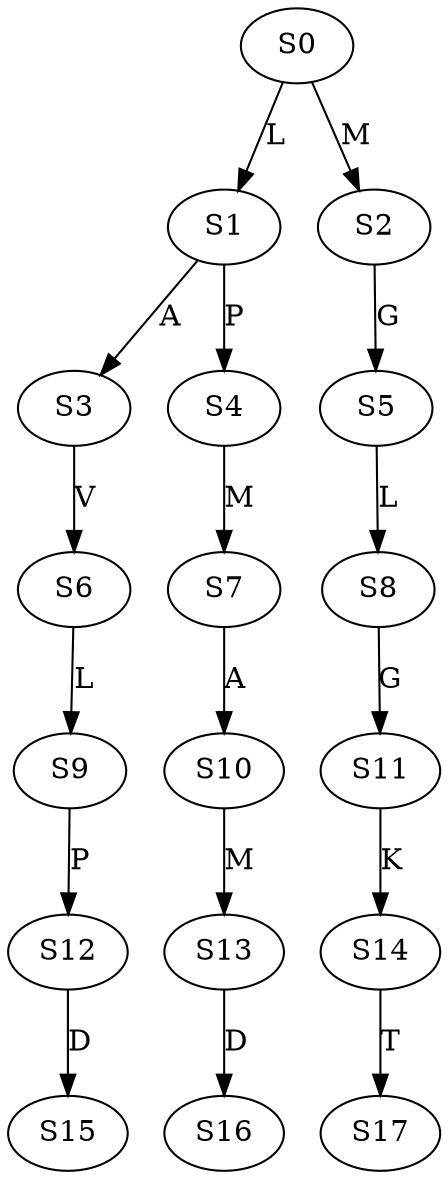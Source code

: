 strict digraph  {
	S0 -> S1 [ label = L ];
	S0 -> S2 [ label = M ];
	S1 -> S3 [ label = A ];
	S1 -> S4 [ label = P ];
	S2 -> S5 [ label = G ];
	S3 -> S6 [ label = V ];
	S4 -> S7 [ label = M ];
	S5 -> S8 [ label = L ];
	S6 -> S9 [ label = L ];
	S7 -> S10 [ label = A ];
	S8 -> S11 [ label = G ];
	S9 -> S12 [ label = P ];
	S10 -> S13 [ label = M ];
	S11 -> S14 [ label = K ];
	S12 -> S15 [ label = D ];
	S13 -> S16 [ label = D ];
	S14 -> S17 [ label = T ];
}
